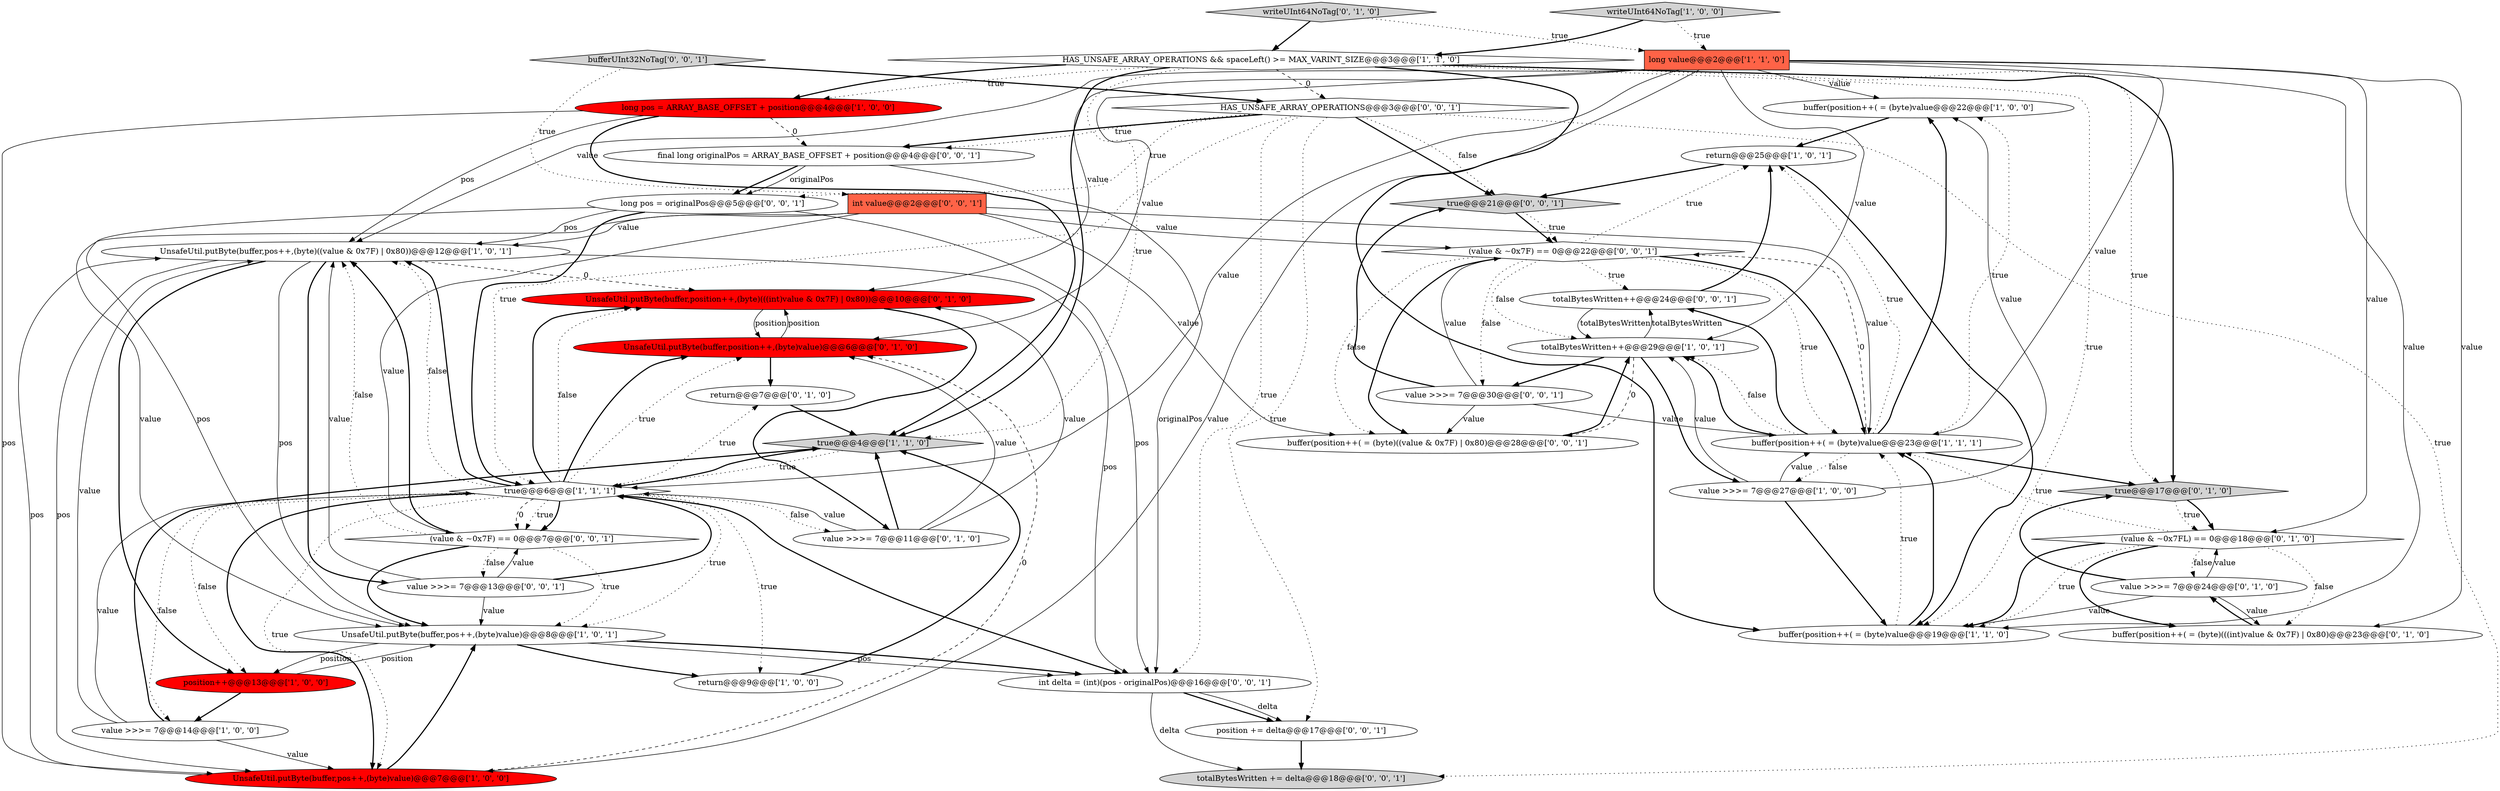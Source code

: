 digraph {
5 [style = filled, label = "buffer(position++( = (byte)value@@@22@@@['1', '0', '0']", fillcolor = white, shape = ellipse image = "AAA0AAABBB1BBB"];
34 [style = filled, label = "long pos = originalPos@@@5@@@['0', '0', '1']", fillcolor = white, shape = ellipse image = "AAA0AAABBB3BBB"];
18 [style = filled, label = "value >>>= 7@@@24@@@['0', '1', '0']", fillcolor = white, shape = ellipse image = "AAA0AAABBB2BBB"];
23 [style = filled, label = "writeUInt64NoTag['0', '1', '0']", fillcolor = lightgray, shape = diamond image = "AAA0AAABBB2BBB"];
24 [style = filled, label = "UnsafeUtil.putByte(buffer,position++,(byte)value)@@@6@@@['0', '1', '0']", fillcolor = red, shape = ellipse image = "AAA1AAABBB2BBB"];
26 [style = filled, label = "UnsafeUtil.putByte(buffer,position++,(byte)(((int)value & 0x7F) | 0x80))@@@10@@@['0', '1', '0']", fillcolor = red, shape = ellipse image = "AAA1AAABBB2BBB"];
7 [style = filled, label = "UnsafeUtil.putByte(buffer,pos++,(byte)((value & 0x7F) | 0x80))@@@12@@@['1', '0', '1']", fillcolor = white, shape = ellipse image = "AAA0AAABBB1BBB"];
38 [style = filled, label = "totalBytesWritten += delta@@@18@@@['0', '0', '1']", fillcolor = lightgray, shape = ellipse image = "AAA0AAABBB3BBB"];
4 [style = filled, label = "value >>>= 7@@@14@@@['1', '0', '0']", fillcolor = white, shape = ellipse image = "AAA0AAABBB1BBB"];
10 [style = filled, label = "return@@@25@@@['1', '0', '1']", fillcolor = white, shape = ellipse image = "AAA0AAABBB1BBB"];
17 [style = filled, label = "UnsafeUtil.putByte(buffer,pos++,(byte)value)@@@7@@@['1', '0', '0']", fillcolor = red, shape = ellipse image = "AAA1AAABBB1BBB"];
14 [style = filled, label = "totalBytesWritten++@@@29@@@['1', '0', '1']", fillcolor = white, shape = ellipse image = "AAA0AAABBB1BBB"];
20 [style = filled, label = "true@@@17@@@['0', '1', '0']", fillcolor = lightgray, shape = diamond image = "AAA0AAABBB2BBB"];
25 [style = filled, label = "value >>>= 7@@@11@@@['0', '1', '0']", fillcolor = white, shape = ellipse image = "AAA0AAABBB2BBB"];
27 [style = filled, label = "bufferUInt32NoTag['0', '0', '1']", fillcolor = lightgray, shape = diamond image = "AAA0AAABBB3BBB"];
40 [style = filled, label = "value >>>= 7@@@30@@@['0', '0', '1']", fillcolor = white, shape = ellipse image = "AAA0AAABBB3BBB"];
1 [style = filled, label = "long value@@@2@@@['1', '1', '0']", fillcolor = tomato, shape = box image = "AAA0AAABBB1BBB"];
8 [style = filled, label = "position++@@@13@@@['1', '0', '0']", fillcolor = red, shape = ellipse image = "AAA1AAABBB1BBB"];
6 [style = filled, label = "long pos = ARRAY_BASE_OFFSET + position@@@4@@@['1', '0', '0']", fillcolor = red, shape = ellipse image = "AAA1AAABBB1BBB"];
11 [style = filled, label = "true@@@4@@@['1', '1', '0']", fillcolor = lightgray, shape = diamond image = "AAA0AAABBB1BBB"];
37 [style = filled, label = "HAS_UNSAFE_ARRAY_OPERATIONS@@@3@@@['0', '0', '1']", fillcolor = white, shape = diamond image = "AAA0AAABBB3BBB"];
36 [style = filled, label = "true@@@21@@@['0', '0', '1']", fillcolor = lightgray, shape = diamond image = "AAA0AAABBB3BBB"];
0 [style = filled, label = "buffer(position++( = (byte)value@@@19@@@['1', '1', '0']", fillcolor = white, shape = ellipse image = "AAA0AAABBB1BBB"];
30 [style = filled, label = "(value & ~0x7F) == 0@@@22@@@['0', '0', '1']", fillcolor = white, shape = diamond image = "AAA0AAABBB3BBB"];
41 [style = filled, label = "(value & ~0x7F) == 0@@@7@@@['0', '0', '1']", fillcolor = white, shape = diamond image = "AAA0AAABBB3BBB"];
13 [style = filled, label = "value >>>= 7@@@27@@@['1', '0', '0']", fillcolor = white, shape = ellipse image = "AAA0AAABBB1BBB"];
3 [style = filled, label = "return@@@9@@@['1', '0', '0']", fillcolor = white, shape = ellipse image = "AAA0AAABBB1BBB"];
16 [style = filled, label = "HAS_UNSAFE_ARRAY_OPERATIONS && spaceLeft() >= MAX_VARINT_SIZE@@@3@@@['1', '1', '0']", fillcolor = white, shape = diamond image = "AAA0AAABBB1BBB"];
33 [style = filled, label = "int value@@@2@@@['0', '0', '1']", fillcolor = tomato, shape = box image = "AAA0AAABBB3BBB"];
39 [style = filled, label = "buffer(position++( = (byte)((value & 0x7F) | 0x80)@@@28@@@['0', '0', '1']", fillcolor = white, shape = ellipse image = "AAA0AAABBB3BBB"];
9 [style = filled, label = "buffer(position++( = (byte)value@@@23@@@['1', '1', '1']", fillcolor = white, shape = ellipse image = "AAA0AAABBB1BBB"];
21 [style = filled, label = "buffer(position++( = (byte)(((int)value & 0x7F) | 0x80)@@@23@@@['0', '1', '0']", fillcolor = white, shape = ellipse image = "AAA0AAABBB2BBB"];
31 [style = filled, label = "totalBytesWritten++@@@24@@@['0', '0', '1']", fillcolor = white, shape = ellipse image = "AAA0AAABBB3BBB"];
28 [style = filled, label = "int delta = (int)(pos - originalPos)@@@16@@@['0', '0', '1']", fillcolor = white, shape = ellipse image = "AAA0AAABBB3BBB"];
2 [style = filled, label = "true@@@6@@@['1', '1', '1']", fillcolor = white, shape = diamond image = "AAA0AAABBB1BBB"];
19 [style = filled, label = "return@@@7@@@['0', '1', '0']", fillcolor = white, shape = ellipse image = "AAA0AAABBB2BBB"];
22 [style = filled, label = "(value & ~0x7FL) == 0@@@18@@@['0', '1', '0']", fillcolor = white, shape = diamond image = "AAA0AAABBB2BBB"];
15 [style = filled, label = "UnsafeUtil.putByte(buffer,pos++,(byte)value)@@@8@@@['1', '0', '1']", fillcolor = white, shape = ellipse image = "AAA0AAABBB1BBB"];
35 [style = filled, label = "value >>>= 7@@@13@@@['0', '0', '1']", fillcolor = white, shape = ellipse image = "AAA0AAABBB3BBB"];
32 [style = filled, label = "final long originalPos = ARRAY_BASE_OFFSET + position@@@4@@@['0', '0', '1']", fillcolor = white, shape = ellipse image = "AAA0AAABBB3BBB"];
12 [style = filled, label = "writeUInt64NoTag['1', '0', '0']", fillcolor = lightgray, shape = diamond image = "AAA0AAABBB1BBB"];
29 [style = filled, label = "position += delta@@@17@@@['0', '0', '1']", fillcolor = white, shape = ellipse image = "AAA0AAABBB3BBB"];
41->15 [style = dotted, label="true"];
16->0 [style = bold, label=""];
2->26 [style = bold, label=""];
41->15 [style = bold, label=""];
17->24 [style = dashed, label="0"];
1->26 [style = solid, label="value"];
27->33 [style = dotted, label="true"];
7->35 [style = bold, label=""];
2->15 [style = dotted, label="true"];
39->14 [style = bold, label=""];
16->20 [style = dotted, label="true"];
19->11 [style = bold, label=""];
22->21 [style = dotted, label="false"];
40->9 [style = solid, label="value"];
32->34 [style = bold, label=""];
7->8 [style = bold, label=""];
1->0 [style = solid, label="value"];
21->18 [style = bold, label=""];
31->14 [style = solid, label="totalBytesWritten"];
1->24 [style = solid, label="value"];
2->7 [style = dotted, label="false"];
30->39 [style = dotted, label="false"];
1->7 [style = solid, label="value"];
37->38 [style = dotted, label="true"];
11->2 [style = dotted, label="true"];
22->0 [style = bold, label=""];
34->2 [style = bold, label=""];
34->28 [style = solid, label="pos"];
6->11 [style = bold, label=""];
9->14 [style = bold, label=""];
9->5 [style = bold, label=""];
37->32 [style = bold, label=""];
4->7 [style = solid, label="value"];
22->18 [style = dotted, label="false"];
2->41 [style = dashed, label="0"];
13->14 [style = solid, label="value"];
8->4 [style = bold, label=""];
1->9 [style = solid, label="value"];
4->2 [style = solid, label="value"];
1->22 [style = solid, label="value"];
2->24 [style = bold, label=""];
7->26 [style = dashed, label="0"];
2->28 [style = bold, label=""];
9->30 [style = dashed, label="0"];
2->3 [style = dotted, label="true"];
40->30 [style = solid, label="value"];
5->10 [style = bold, label=""];
35->41 [style = solid, label="value"];
41->35 [style = dotted, label="false"];
24->19 [style = bold, label=""];
16->37 [style = dashed, label="0"];
37->36 [style = bold, label=""];
34->7 [style = solid, label="pos"];
9->14 [style = dotted, label="false"];
2->24 [style = dotted, label="true"];
22->0 [style = dotted, label="true"];
16->6 [style = bold, label=""];
6->32 [style = dashed, label="0"];
3->11 [style = bold, label=""];
17->7 [style = solid, label="pos"];
25->2 [style = solid, label="value"];
34->15 [style = solid, label="pos"];
7->17 [style = solid, label="pos"];
9->13 [style = dotted, label="false"];
2->25 [style = dotted, label="false"];
1->17 [style = solid, label="value"];
14->31 [style = solid, label="totalBytesWritten"];
6->17 [style = solid, label="pos"];
2->26 [style = dotted, label="false"];
18->20 [style = bold, label=""];
36->30 [style = bold, label=""];
23->1 [style = dotted, label="true"];
10->0 [style = bold, label=""];
17->15 [style = bold, label=""];
26->24 [style = solid, label="position"];
28->38 [style = solid, label="delta"];
2->41 [style = dotted, label="true"];
30->9 [style = dotted, label="true"];
29->38 [style = bold, label=""];
35->15 [style = solid, label="value"];
20->22 [style = dotted, label="true"];
22->9 [style = dotted, label="true"];
16->11 [style = dotted, label="true"];
9->10 [style = dotted, label="true"];
33->9 [style = solid, label="value"];
16->20 [style = bold, label=""];
2->19 [style = dotted, label="true"];
13->0 [style = bold, label=""];
2->17 [style = bold, label=""];
28->29 [style = bold, label=""];
2->41 [style = bold, label=""];
37->36 [style = dotted, label="false"];
30->14 [style = dotted, label="false"];
15->28 [style = solid, label="pos"];
30->10 [style = dotted, label="true"];
7->28 [style = solid, label="pos"];
9->31 [style = bold, label=""];
18->0 [style = solid, label="value"];
35->2 [style = bold, label=""];
33->7 [style = solid, label="value"];
14->39 [style = dashed, label="0"];
9->20 [style = bold, label=""];
1->14 [style = solid, label="value"];
30->9 [style = bold, label=""];
40->39 [style = solid, label="value"];
15->3 [style = bold, label=""];
18->21 [style = solid, label="value"];
27->37 [style = bold, label=""];
1->5 [style = solid, label="value"];
37->32 [style = dotted, label="true"];
6->7 [style = solid, label="pos"];
8->15 [style = solid, label="position"];
25->26 [style = solid, label="value"];
15->28 [style = bold, label=""];
31->10 [style = bold, label=""];
40->36 [style = bold, label=""];
30->40 [style = dotted, label="false"];
2->8 [style = dotted, label="false"];
2->4 [style = dotted, label="false"];
37->34 [style = dotted, label="true"];
14->13 [style = bold, label=""];
25->24 [style = solid, label="value"];
33->41 [style = solid, label="value"];
0->9 [style = dotted, label="true"];
36->30 [style = dotted, label="true"];
30->31 [style = dotted, label="true"];
35->7 [style = solid, label="value"];
9->5 [style = dotted, label="true"];
0->9 [style = bold, label=""];
23->16 [style = bold, label=""];
16->11 [style = bold, label=""];
41->7 [style = bold, label=""];
32->28 [style = solid, label="originalPos"];
24->26 [style = solid, label="position"];
33->39 [style = solid, label="value"];
2->17 [style = dotted, label="true"];
26->25 [style = bold, label=""];
22->21 [style = bold, label=""];
12->1 [style = dotted, label="true"];
28->29 [style = solid, label="delta"];
37->29 [style = dotted, label="true"];
12->16 [style = bold, label=""];
11->2 [style = bold, label=""];
41->7 [style = dotted, label="false"];
10->36 [style = bold, label=""];
20->22 [style = bold, label=""];
15->8 [style = solid, label="position"];
13->9 [style = solid, label="value"];
13->5 [style = solid, label="value"];
16->0 [style = dotted, label="true"];
18->22 [style = solid, label="value"];
1->2 [style = solid, label="value"];
25->11 [style = bold, label=""];
33->15 [style = solid, label="value"];
4->17 [style = solid, label="value"];
33->30 [style = solid, label="value"];
30->39 [style = bold, label=""];
37->28 [style = dotted, label="true"];
1->21 [style = solid, label="value"];
2->7 [style = bold, label=""];
4->11 [style = bold, label=""];
37->2 [style = dotted, label="true"];
14->40 [style = bold, label=""];
7->15 [style = solid, label="pos"];
32->34 [style = solid, label="originalPos"];
16->6 [style = dotted, label="true"];
}
